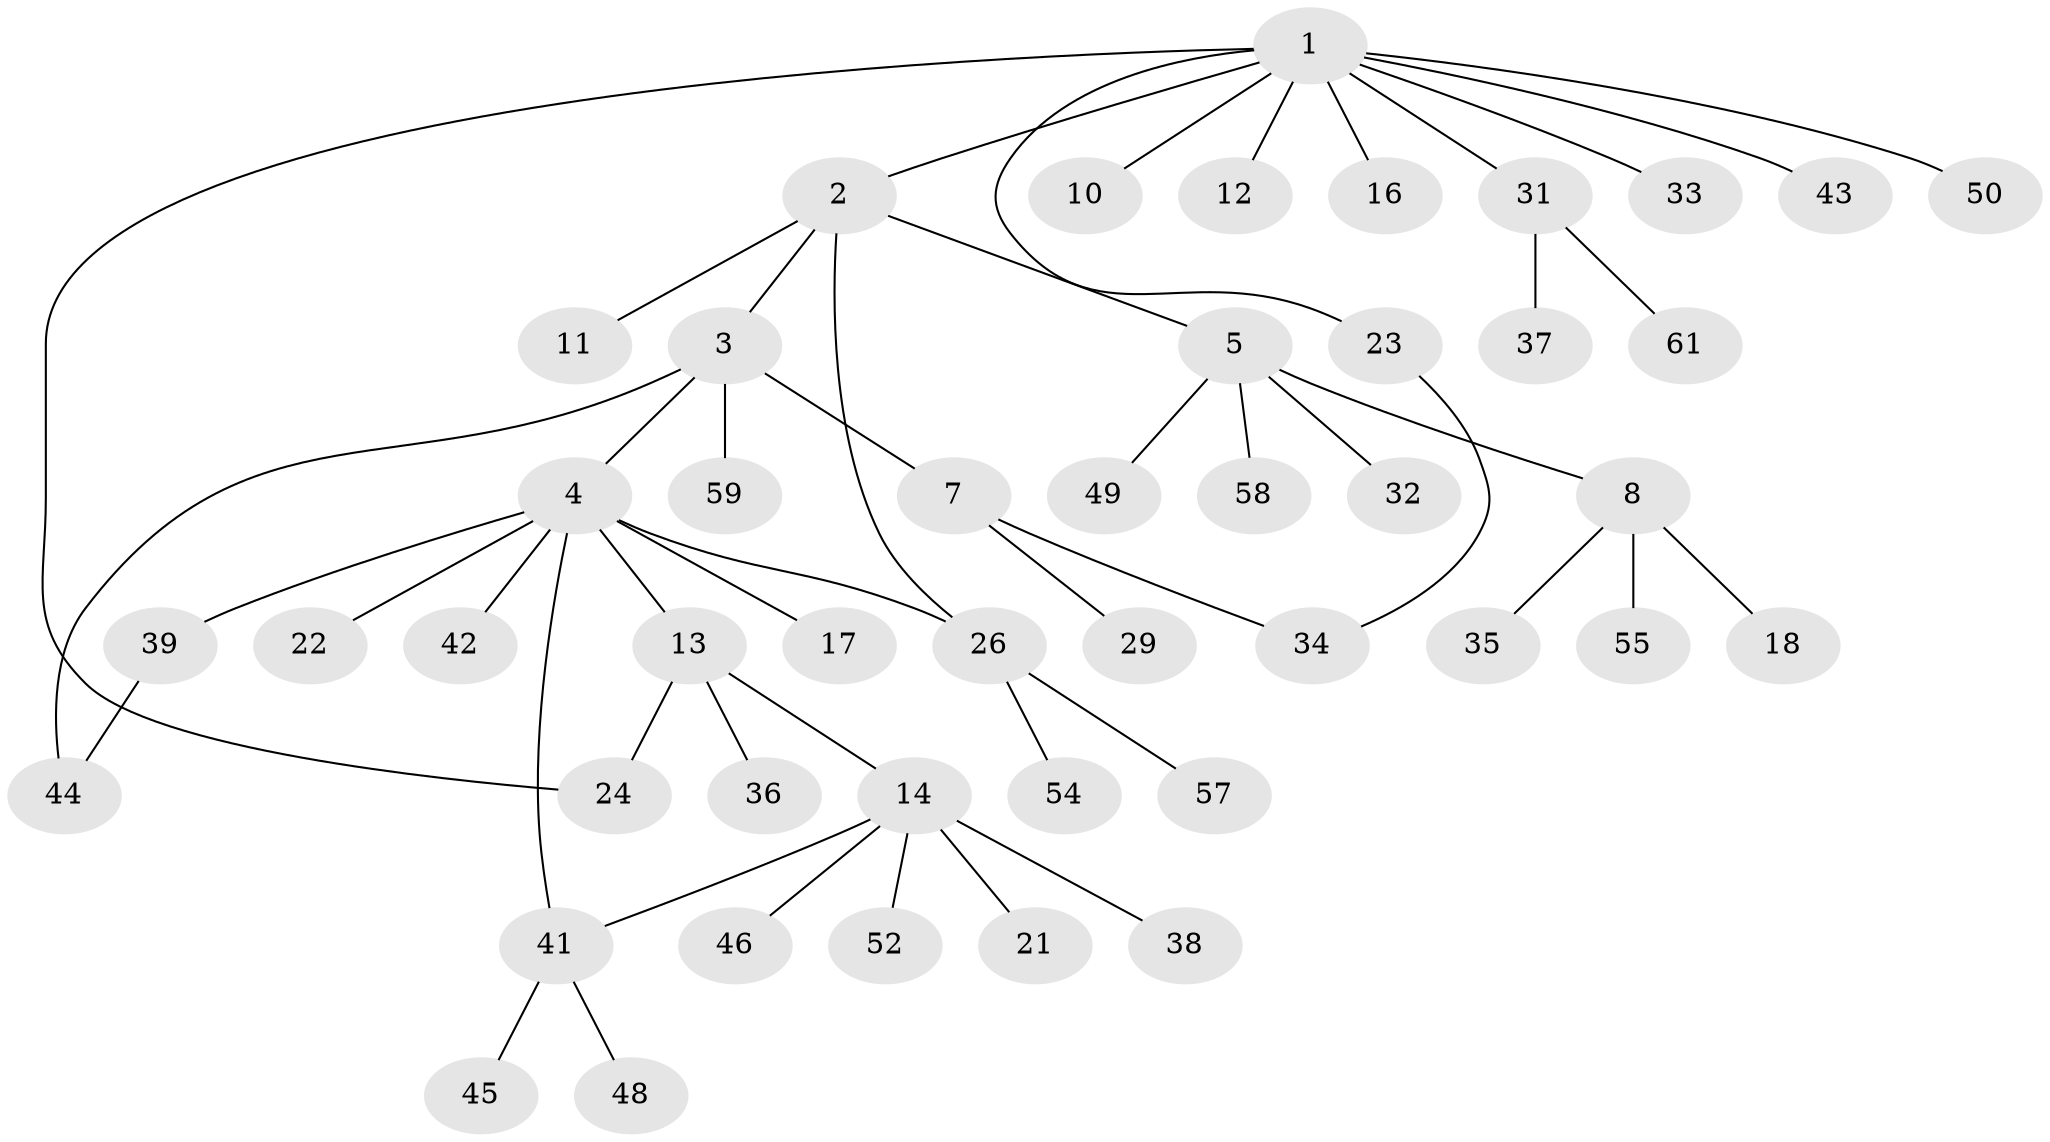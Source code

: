 // Generated by graph-tools (version 1.1) at 2025/23/03/03/25 07:23:48]
// undirected, 46 vertices, 50 edges
graph export_dot {
graph [start="1"]
  node [color=gray90,style=filled];
  1 [super="+9"];
  2 [super="+30"];
  3 [super="+6"];
  4 [super="+20"];
  5 [super="+40"];
  7 [super="+19"];
  8 [super="+51"];
  10;
  11;
  12;
  13 [super="+25"];
  14 [super="+15"];
  16;
  17;
  18;
  21 [super="+28"];
  22;
  23;
  24;
  26 [super="+27"];
  29;
  31 [super="+56"];
  32;
  33;
  34 [super="+53"];
  35;
  36;
  37;
  38;
  39 [super="+60"];
  41 [super="+47"];
  42;
  43;
  44;
  45;
  46;
  48;
  49;
  50;
  52;
  54;
  55;
  57;
  58;
  59;
  61;
  1 -- 2;
  1 -- 10;
  1 -- 16;
  1 -- 23;
  1 -- 31;
  1 -- 33;
  1 -- 43;
  1 -- 24;
  1 -- 50;
  1 -- 12;
  2 -- 3;
  2 -- 5;
  2 -- 11;
  2 -- 26;
  3 -- 4;
  3 -- 7;
  3 -- 44;
  3 -- 59;
  4 -- 13;
  4 -- 17;
  4 -- 22;
  4 -- 26;
  4 -- 39;
  4 -- 41;
  4 -- 42;
  5 -- 8;
  5 -- 32;
  5 -- 49;
  5 -- 58;
  7 -- 29;
  7 -- 34;
  8 -- 18;
  8 -- 35;
  8 -- 55;
  13 -- 14;
  13 -- 36;
  13 -- 24;
  14 -- 38;
  14 -- 41;
  14 -- 52;
  14 -- 46;
  14 -- 21;
  23 -- 34;
  26 -- 57;
  26 -- 54;
  31 -- 37;
  31 -- 61;
  39 -- 44;
  41 -- 45;
  41 -- 48;
}

